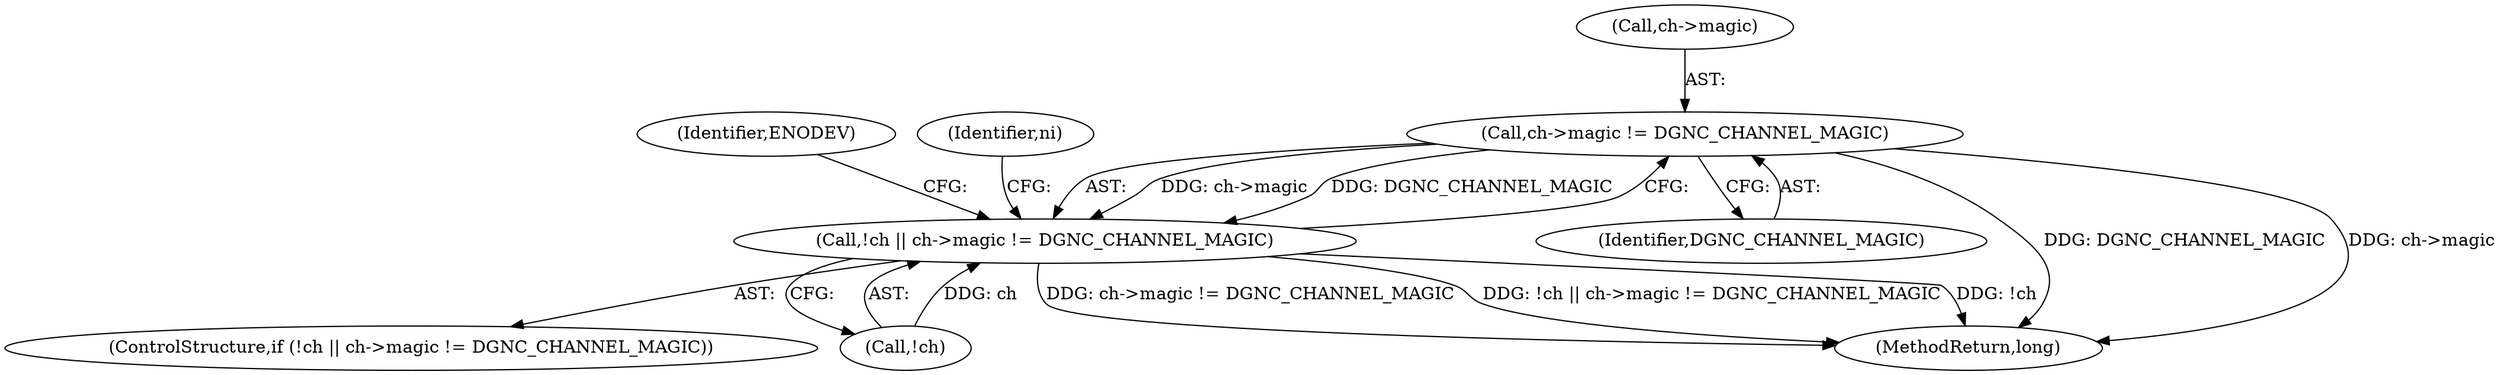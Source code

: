 digraph "0_linux_4b6184336ebb5c8dc1eae7f7ab46ee608a748b05@pointer" {
"1000361" [label="(Call,ch->magic != DGNC_CHANNEL_MAGIC)"];
"1000358" [label="(Call,!ch || ch->magic != DGNC_CHANNEL_MAGIC)"];
"1000358" [label="(Call,!ch || ch->magic != DGNC_CHANNEL_MAGIC)"];
"1000365" [label="(Identifier,DGNC_CHANNEL_MAGIC)"];
"1000368" [label="(Identifier,ENODEV)"];
"1000357" [label="(ControlStructure,if (!ch || ch->magic != DGNC_CHANNEL_MAGIC))"];
"1000361" [label="(Call,ch->magic != DGNC_CHANNEL_MAGIC)"];
"1000359" [label="(Call,!ch)"];
"1000623" [label="(MethodReturn,long)"];
"1000362" [label="(Call,ch->magic)"];
"1000371" [label="(Identifier,ni)"];
"1000361" -> "1000358"  [label="AST: "];
"1000361" -> "1000365"  [label="CFG: "];
"1000362" -> "1000361"  [label="AST: "];
"1000365" -> "1000361"  [label="AST: "];
"1000358" -> "1000361"  [label="CFG: "];
"1000361" -> "1000623"  [label="DDG: DGNC_CHANNEL_MAGIC"];
"1000361" -> "1000623"  [label="DDG: ch->magic"];
"1000361" -> "1000358"  [label="DDG: ch->magic"];
"1000361" -> "1000358"  [label="DDG: DGNC_CHANNEL_MAGIC"];
"1000358" -> "1000357"  [label="AST: "];
"1000358" -> "1000359"  [label="CFG: "];
"1000359" -> "1000358"  [label="AST: "];
"1000368" -> "1000358"  [label="CFG: "];
"1000371" -> "1000358"  [label="CFG: "];
"1000358" -> "1000623"  [label="DDG: ch->magic != DGNC_CHANNEL_MAGIC"];
"1000358" -> "1000623"  [label="DDG: !ch || ch->magic != DGNC_CHANNEL_MAGIC"];
"1000358" -> "1000623"  [label="DDG: !ch"];
"1000359" -> "1000358"  [label="DDG: ch"];
}
